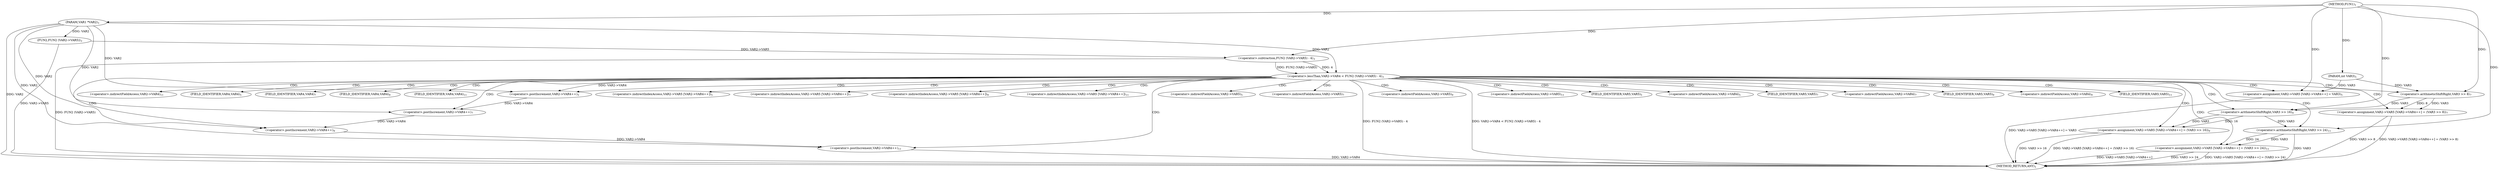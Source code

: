 digraph "FUN1" {  
"8" [label = <(METHOD,FUN1)<SUB>1</SUB>> ]
"70" [label = <(METHOD_RETURN,ANY)<SUB>1</SUB>> ]
"9" [label = <(PARAM,VAR1 *VAR2)<SUB>1</SUB>> ]
"10" [label = <(PARAM,int VAR3)<SUB>1</SUB>> ]
"13" [label = <(&lt;operator&gt;.lessThan,VAR2-&gt;VAR4 &lt; FUN2 (VAR2-&gt;VAR5) - 4)<SUB>3</SUB>> ]
"24" [label = <(&lt;operator&gt;.assignment,VAR2-&gt;VAR5 [VAR2-&gt;VAR4++] = VAR3)<SUB>5</SUB>> ]
"34" [label = <(&lt;operator&gt;.assignment,VAR2-&gt;VAR5 [VAR2-&gt;VAR4++] = (VAR3 &gt;&gt; 8))<SUB>7</SUB>> ]
"46" [label = <(&lt;operator&gt;.assignment,VAR2-&gt;VAR5 [VAR2-&gt;VAR4++] = (VAR3 &gt;&gt; 16))<SUB>9</SUB>> ]
"58" [label = <(&lt;operator&gt;.assignment,VAR2-&gt;VAR5 [VAR2-&gt;VAR4++] = (VAR3 &gt;&gt; 24))<SUB>11</SUB>> ]
"17" [label = <(&lt;operator&gt;.subtraction,FUN2 (VAR2-&gt;VAR5) - 4)<SUB>3</SUB>> ]
"18" [label = <(FUN2,FUN2 (VAR2-&gt;VAR5))<SUB>3</SUB>> ]
"43" [label = <(&lt;operator&gt;.arithmeticShiftRight,VAR3 &gt;&gt; 8)<SUB>7</SUB>> ]
"55" [label = <(&lt;operator&gt;.arithmeticShiftRight,VAR3 &gt;&gt; 16)<SUB>9</SUB>> ]
"67" [label = <(&lt;operator&gt;.arithmeticShiftRight,VAR3 &gt;&gt; 24)<SUB>11</SUB>> ]
"29" [label = <(&lt;operator&gt;.postIncrement,VAR2-&gt;VAR4++)<SUB>5</SUB>> ]
"39" [label = <(&lt;operator&gt;.postIncrement,VAR2-&gt;VAR4++)<SUB>7</SUB>> ]
"51" [label = <(&lt;operator&gt;.postIncrement,VAR2-&gt;VAR4++)<SUB>9</SUB>> ]
"63" [label = <(&lt;operator&gt;.postIncrement,VAR2-&gt;VAR4++)<SUB>11</SUB>> ]
"25" [label = <(&lt;operator&gt;.indirectIndexAccess,VAR2-&gt;VAR5 [VAR2-&gt;VAR4++])<SUB>5</SUB>> ]
"35" [label = <(&lt;operator&gt;.indirectIndexAccess,VAR2-&gt;VAR5 [VAR2-&gt;VAR4++])<SUB>7</SUB>> ]
"47" [label = <(&lt;operator&gt;.indirectIndexAccess,VAR2-&gt;VAR5 [VAR2-&gt;VAR4++])<SUB>9</SUB>> ]
"59" [label = <(&lt;operator&gt;.indirectIndexAccess,VAR2-&gt;VAR5 [VAR2-&gt;VAR4++])<SUB>11</SUB>> ]
"26" [label = <(&lt;operator&gt;.indirectFieldAccess,VAR2-&gt;VAR5)<SUB>5</SUB>> ]
"36" [label = <(&lt;operator&gt;.indirectFieldAccess,VAR2-&gt;VAR5)<SUB>7</SUB>> ]
"48" [label = <(&lt;operator&gt;.indirectFieldAccess,VAR2-&gt;VAR5)<SUB>9</SUB>> ]
"60" [label = <(&lt;operator&gt;.indirectFieldAccess,VAR2-&gt;VAR5)<SUB>11</SUB>> ]
"28" [label = <(FIELD_IDENTIFIER,VAR5,VAR5)<SUB>5</SUB>> ]
"30" [label = <(&lt;operator&gt;.indirectFieldAccess,VAR2-&gt;VAR4)<SUB>5</SUB>> ]
"38" [label = <(FIELD_IDENTIFIER,VAR5,VAR5)<SUB>7</SUB>> ]
"40" [label = <(&lt;operator&gt;.indirectFieldAccess,VAR2-&gt;VAR4)<SUB>7</SUB>> ]
"50" [label = <(FIELD_IDENTIFIER,VAR5,VAR5)<SUB>9</SUB>> ]
"52" [label = <(&lt;operator&gt;.indirectFieldAccess,VAR2-&gt;VAR4)<SUB>9</SUB>> ]
"62" [label = <(FIELD_IDENTIFIER,VAR5,VAR5)<SUB>11</SUB>> ]
"64" [label = <(&lt;operator&gt;.indirectFieldAccess,VAR2-&gt;VAR4)<SUB>11</SUB>> ]
"32" [label = <(FIELD_IDENTIFIER,VAR4,VAR4)<SUB>5</SUB>> ]
"42" [label = <(FIELD_IDENTIFIER,VAR4,VAR4)<SUB>7</SUB>> ]
"54" [label = <(FIELD_IDENTIFIER,VAR4,VAR4)<SUB>9</SUB>> ]
"66" [label = <(FIELD_IDENTIFIER,VAR4,VAR4)<SUB>11</SUB>> ]
  "9" -> "70"  [ label = "DDG: VAR2"] 
  "18" -> "70"  [ label = "DDG: VAR2-&gt;VAR5"] 
  "17" -> "70"  [ label = "DDG: FUN2 (VAR2-&gt;VAR5)"] 
  "13" -> "70"  [ label = "DDG: FUN2 (VAR2-&gt;VAR5) - 4"] 
  "13" -> "70"  [ label = "DDG: VAR2-&gt;VAR4 &lt; FUN2 (VAR2-&gt;VAR5) - 4"] 
  "24" -> "70"  [ label = "DDG: VAR2-&gt;VAR5 [VAR2-&gt;VAR4++] = VAR3"] 
  "34" -> "70"  [ label = "DDG: VAR3 &gt;&gt; 8"] 
  "34" -> "70"  [ label = "DDG: VAR2-&gt;VAR5 [VAR2-&gt;VAR4++] = (VAR3 &gt;&gt; 8)"] 
  "46" -> "70"  [ label = "DDG: VAR3 &gt;&gt; 16"] 
  "46" -> "70"  [ label = "DDG: VAR2-&gt;VAR5 [VAR2-&gt;VAR4++] = (VAR3 &gt;&gt; 16)"] 
  "63" -> "70"  [ label = "DDG: VAR2-&gt;VAR4"] 
  "58" -> "70"  [ label = "DDG: VAR2-&gt;VAR5 [VAR2-&gt;VAR4++]"] 
  "67" -> "70"  [ label = "DDG: VAR3"] 
  "58" -> "70"  [ label = "DDG: VAR3 &gt;&gt; 24"] 
  "58" -> "70"  [ label = "DDG: VAR2-&gt;VAR5 [VAR2-&gt;VAR4++] = (VAR3 &gt;&gt; 24)"] 
  "8" -> "9"  [ label = "DDG: "] 
  "8" -> "10"  [ label = "DDG: "] 
  "9" -> "13"  [ label = "DDG: VAR2"] 
  "17" -> "13"  [ label = "DDG: FUN2 (VAR2-&gt;VAR5)"] 
  "17" -> "13"  [ label = "DDG: 4"] 
  "10" -> "24"  [ label = "DDG: VAR3"] 
  "8" -> "24"  [ label = "DDG: "] 
  "43" -> "34"  [ label = "DDG: VAR3"] 
  "43" -> "34"  [ label = "DDG: 8"] 
  "55" -> "46"  [ label = "DDG: VAR3"] 
  "55" -> "46"  [ label = "DDG: 16"] 
  "67" -> "58"  [ label = "DDG: VAR3"] 
  "67" -> "58"  [ label = "DDG: 24"] 
  "18" -> "17"  [ label = "DDG: VAR2-&gt;VAR5"] 
  "8" -> "17"  [ label = "DDG: "] 
  "9" -> "18"  [ label = "DDG: VAR2"] 
  "8" -> "43"  [ label = "DDG: "] 
  "10" -> "43"  [ label = "DDG: VAR3"] 
  "43" -> "55"  [ label = "DDG: VAR3"] 
  "8" -> "55"  [ label = "DDG: "] 
  "55" -> "67"  [ label = "DDG: VAR3"] 
  "8" -> "67"  [ label = "DDG: "] 
  "9" -> "29"  [ label = "DDG: VAR2"] 
  "13" -> "29"  [ label = "DDG: VAR2-&gt;VAR4"] 
  "9" -> "39"  [ label = "DDG: VAR2"] 
  "29" -> "39"  [ label = "DDG: VAR2-&gt;VAR4"] 
  "9" -> "51"  [ label = "DDG: VAR2"] 
  "39" -> "51"  [ label = "DDG: VAR2-&gt;VAR4"] 
  "9" -> "63"  [ label = "DDG: VAR2"] 
  "51" -> "63"  [ label = "DDG: VAR2-&gt;VAR4"] 
  "13" -> "24"  [ label = "CDG: "] 
  "13" -> "47"  [ label = "CDG: "] 
  "13" -> "30"  [ label = "CDG: "] 
  "13" -> "34"  [ label = "CDG: "] 
  "13" -> "48"  [ label = "CDG: "] 
  "13" -> "32"  [ label = "CDG: "] 
  "13" -> "58"  [ label = "CDG: "] 
  "13" -> "60"  [ label = "CDG: "] 
  "13" -> "26"  [ label = "CDG: "] 
  "13" -> "64"  [ label = "CDG: "] 
  "13" -> "42"  [ label = "CDG: "] 
  "13" -> "51"  [ label = "CDG: "] 
  "13" -> "28"  [ label = "CDG: "] 
  "13" -> "66"  [ label = "CDG: "] 
  "13" -> "36"  [ label = "CDG: "] 
  "13" -> "52"  [ label = "CDG: "] 
  "13" -> "46"  [ label = "CDG: "] 
  "13" -> "38"  [ label = "CDG: "] 
  "13" -> "25"  [ label = "CDG: "] 
  "13" -> "67"  [ label = "CDG: "] 
  "13" -> "63"  [ label = "CDG: "] 
  "13" -> "40"  [ label = "CDG: "] 
  "13" -> "29"  [ label = "CDG: "] 
  "13" -> "50"  [ label = "CDG: "] 
  "13" -> "59"  [ label = "CDG: "] 
  "13" -> "35"  [ label = "CDG: "] 
  "13" -> "55"  [ label = "CDG: "] 
  "13" -> "54"  [ label = "CDG: "] 
  "13" -> "62"  [ label = "CDG: "] 
  "13" -> "39"  [ label = "CDG: "] 
  "13" -> "43"  [ label = "CDG: "] 
}
